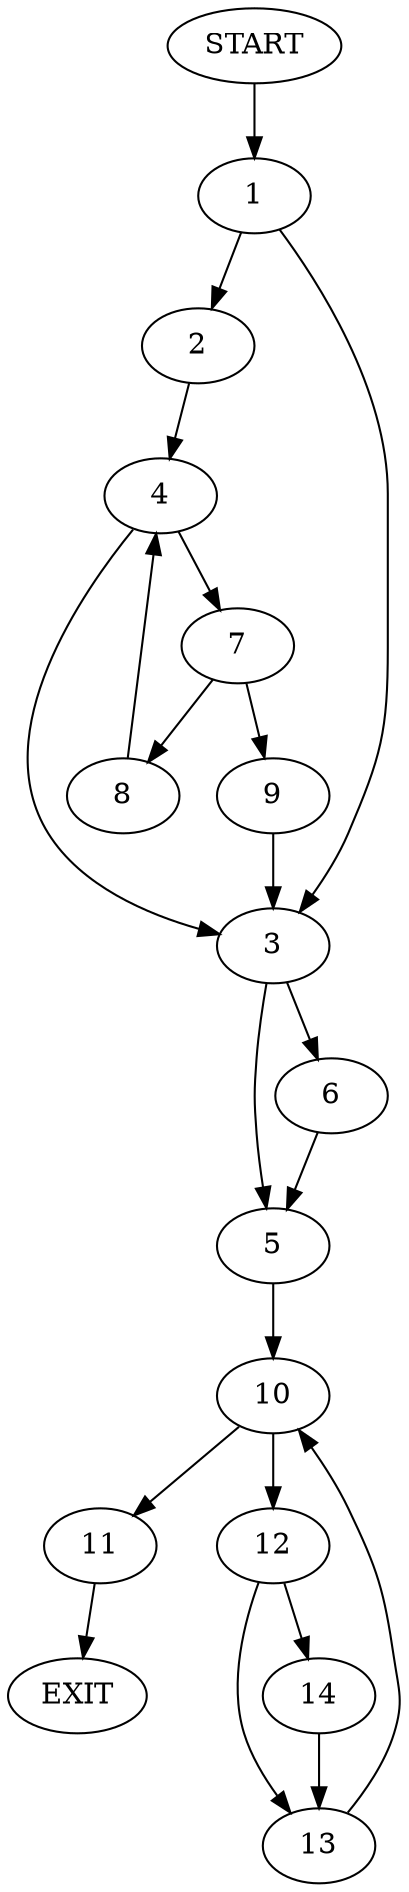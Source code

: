 digraph {
0 [label="START"]
15 [label="EXIT"]
0 -> 1
1 -> 2
1 -> 3
2 -> 4
3 -> 5
3 -> 6
4 -> 7
4 -> 3
7 -> 8
7 -> 9
8 -> 4
9 -> 3
5 -> 10
6 -> 5
10 -> 11
10 -> 12
11 -> 15
12 -> 13
12 -> 14
13 -> 10
14 -> 13
}

